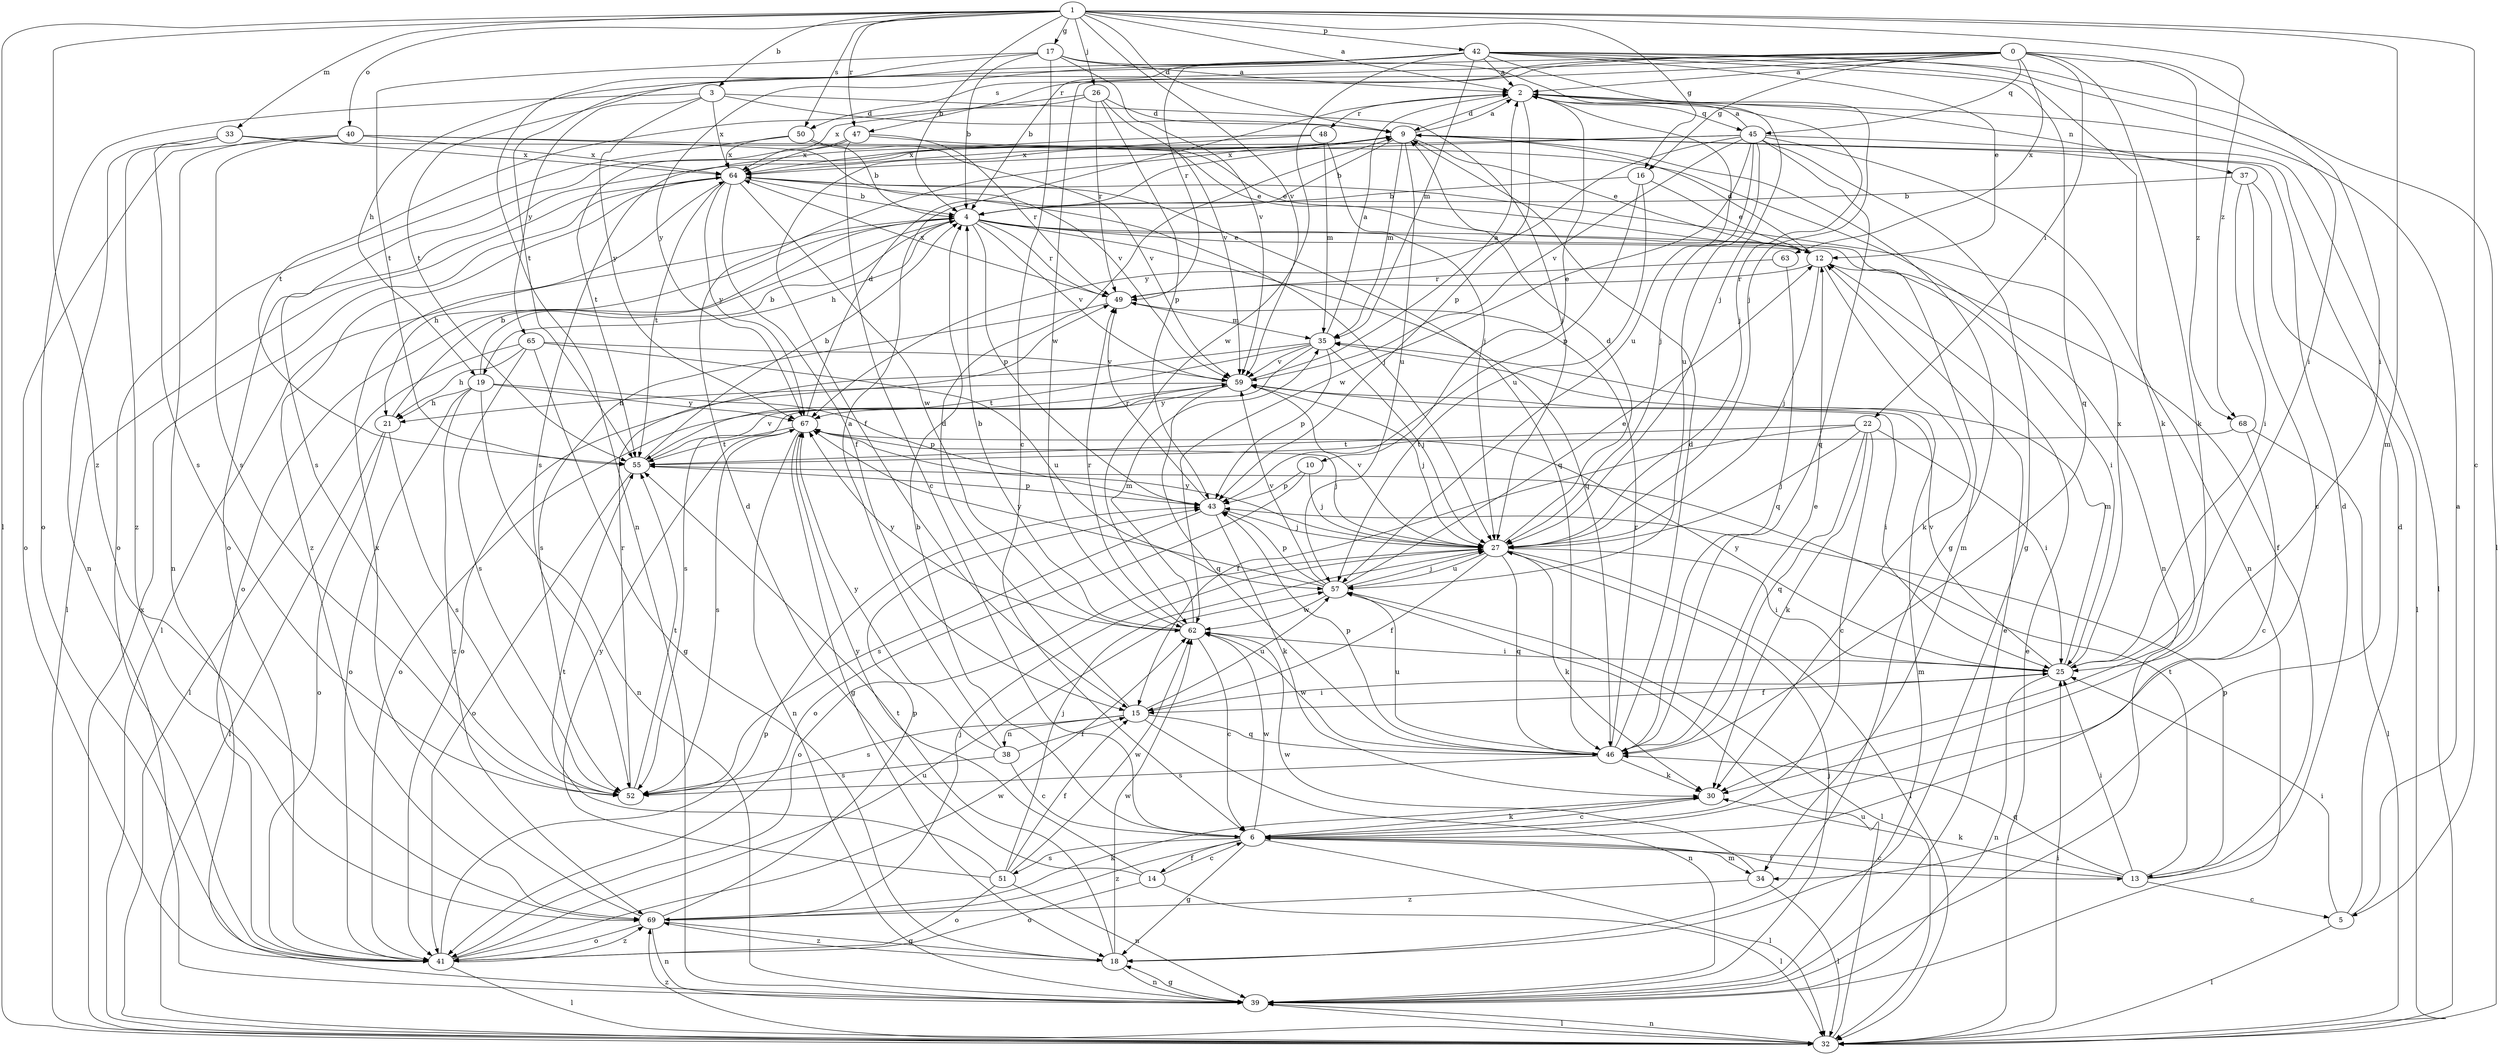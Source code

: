strict digraph  {
0;
1;
2;
3;
4;
5;
6;
9;
10;
12;
13;
14;
15;
16;
17;
18;
19;
21;
22;
25;
26;
27;
30;
32;
33;
34;
35;
37;
38;
39;
40;
41;
42;
43;
45;
46;
47;
48;
49;
50;
51;
52;
55;
57;
59;
62;
63;
64;
65;
67;
68;
69;
0 -> 2  [label=a];
0 -> 16  [label=g];
0 -> 19  [label=h];
0 -> 22  [label=i];
0 -> 25  [label=i];
0 -> 30  [label=k];
0 -> 45  [label=q];
0 -> 47  [label=r];
0 -> 50  [label=s];
0 -> 55  [label=t];
0 -> 62  [label=w];
0 -> 63  [label=x];
0 -> 68  [label=z];
1 -> 2  [label=a];
1 -> 3  [label=b];
1 -> 4  [label=b];
1 -> 5  [label=c];
1 -> 9  [label=d];
1 -> 16  [label=g];
1 -> 17  [label=g];
1 -> 26  [label=j];
1 -> 32  [label=l];
1 -> 33  [label=m];
1 -> 34  [label=m];
1 -> 40  [label=o];
1 -> 42  [label=p];
1 -> 47  [label=r];
1 -> 50  [label=s];
1 -> 59  [label=v];
1 -> 68  [label=z];
1 -> 69  [label=z];
2 -> 9  [label=d];
2 -> 10  [label=e];
2 -> 27  [label=j];
2 -> 37  [label=n];
2 -> 43  [label=p];
2 -> 45  [label=q];
2 -> 48  [label=r];
2 -> 57  [label=u];
3 -> 9  [label=d];
3 -> 27  [label=j];
3 -> 41  [label=o];
3 -> 64  [label=x];
3 -> 65  [label=y];
3 -> 67  [label=y];
4 -> 12  [label=e];
4 -> 13  [label=f];
4 -> 19  [label=h];
4 -> 21  [label=h];
4 -> 32  [label=l];
4 -> 34  [label=m];
4 -> 41  [label=o];
4 -> 43  [label=p];
4 -> 46  [label=q];
4 -> 49  [label=r];
4 -> 59  [label=v];
5 -> 2  [label=a];
5 -> 9  [label=d];
5 -> 25  [label=i];
5 -> 32  [label=l];
6 -> 4  [label=b];
6 -> 13  [label=f];
6 -> 14  [label=f];
6 -> 18  [label=g];
6 -> 30  [label=k];
6 -> 32  [label=l];
6 -> 34  [label=m];
6 -> 51  [label=s];
6 -> 62  [label=w];
6 -> 69  [label=z];
9 -> 2  [label=a];
9 -> 4  [label=b];
9 -> 12  [label=e];
9 -> 18  [label=g];
9 -> 35  [label=m];
9 -> 52  [label=s];
9 -> 55  [label=t];
9 -> 57  [label=u];
9 -> 64  [label=x];
10 -> 27  [label=j];
10 -> 41  [label=o];
10 -> 43  [label=p];
12 -> 9  [label=d];
12 -> 25  [label=i];
12 -> 27  [label=j];
12 -> 30  [label=k];
12 -> 49  [label=r];
13 -> 5  [label=c];
13 -> 6  [label=c];
13 -> 9  [label=d];
13 -> 25  [label=i];
13 -> 30  [label=k];
13 -> 43  [label=p];
13 -> 46  [label=q];
13 -> 55  [label=t];
14 -> 6  [label=c];
14 -> 9  [label=d];
14 -> 32  [label=l];
14 -> 41  [label=o];
14 -> 67  [label=y];
15 -> 9  [label=d];
15 -> 25  [label=i];
15 -> 38  [label=n];
15 -> 39  [label=n];
15 -> 46  [label=q];
15 -> 52  [label=s];
15 -> 57  [label=u];
16 -> 4  [label=b];
16 -> 12  [label=e];
16 -> 43  [label=p];
16 -> 57  [label=u];
17 -> 2  [label=a];
17 -> 4  [label=b];
17 -> 6  [label=c];
17 -> 27  [label=j];
17 -> 39  [label=n];
17 -> 55  [label=t];
17 -> 59  [label=v];
18 -> 39  [label=n];
18 -> 55  [label=t];
18 -> 62  [label=w];
18 -> 69  [label=z];
19 -> 4  [label=b];
19 -> 21  [label=h];
19 -> 39  [label=n];
19 -> 41  [label=o];
19 -> 43  [label=p];
19 -> 67  [label=y];
19 -> 69  [label=z];
21 -> 4  [label=b];
21 -> 32  [label=l];
21 -> 41  [label=o];
21 -> 52  [label=s];
22 -> 6  [label=c];
22 -> 15  [label=f];
22 -> 25  [label=i];
22 -> 27  [label=j];
22 -> 30  [label=k];
22 -> 46  [label=q];
22 -> 55  [label=t];
25 -> 15  [label=f];
25 -> 35  [label=m];
25 -> 39  [label=n];
25 -> 59  [label=v];
25 -> 64  [label=x];
25 -> 67  [label=y];
26 -> 9  [label=d];
26 -> 43  [label=p];
26 -> 49  [label=r];
26 -> 55  [label=t];
26 -> 59  [label=v];
26 -> 64  [label=x];
27 -> 9  [label=d];
27 -> 15  [label=f];
27 -> 25  [label=i];
27 -> 30  [label=k];
27 -> 32  [label=l];
27 -> 41  [label=o];
27 -> 46  [label=q];
27 -> 57  [label=u];
27 -> 59  [label=v];
27 -> 67  [label=y];
30 -> 6  [label=c];
32 -> 12  [label=e];
32 -> 25  [label=i];
32 -> 39  [label=n];
32 -> 57  [label=u];
32 -> 64  [label=x];
32 -> 69  [label=z];
33 -> 12  [label=e];
33 -> 39  [label=n];
33 -> 52  [label=s];
33 -> 64  [label=x];
33 -> 69  [label=z];
34 -> 32  [label=l];
34 -> 62  [label=w];
34 -> 69  [label=z];
35 -> 2  [label=a];
35 -> 27  [label=j];
35 -> 41  [label=o];
35 -> 43  [label=p];
35 -> 52  [label=s];
35 -> 55  [label=t];
35 -> 59  [label=v];
37 -> 4  [label=b];
37 -> 6  [label=c];
37 -> 25  [label=i];
37 -> 32  [label=l];
38 -> 2  [label=a];
38 -> 6  [label=c];
38 -> 15  [label=f];
38 -> 52  [label=s];
38 -> 67  [label=y];
39 -> 12  [label=e];
39 -> 18  [label=g];
39 -> 27  [label=j];
39 -> 32  [label=l];
39 -> 35  [label=m];
40 -> 12  [label=e];
40 -> 39  [label=n];
40 -> 41  [label=o];
40 -> 52  [label=s];
40 -> 59  [label=v];
40 -> 64  [label=x];
41 -> 32  [label=l];
41 -> 43  [label=p];
41 -> 57  [label=u];
41 -> 62  [label=w];
41 -> 69  [label=z];
42 -> 2  [label=a];
42 -> 4  [label=b];
42 -> 12  [label=e];
42 -> 25  [label=i];
42 -> 27  [label=j];
42 -> 30  [label=k];
42 -> 32  [label=l];
42 -> 35  [label=m];
42 -> 46  [label=q];
42 -> 49  [label=r];
42 -> 55  [label=t];
42 -> 62  [label=w];
42 -> 67  [label=y];
43 -> 27  [label=j];
43 -> 30  [label=k];
43 -> 49  [label=r];
43 -> 52  [label=s];
45 -> 2  [label=a];
45 -> 18  [label=g];
45 -> 27  [label=j];
45 -> 32  [label=l];
45 -> 39  [label=n];
45 -> 41  [label=o];
45 -> 46  [label=q];
45 -> 57  [label=u];
45 -> 59  [label=v];
45 -> 62  [label=w];
45 -> 64  [label=x];
45 -> 67  [label=y];
46 -> 9  [label=d];
46 -> 12  [label=e];
46 -> 30  [label=k];
46 -> 43  [label=p];
46 -> 49  [label=r];
46 -> 52  [label=s];
46 -> 57  [label=u];
46 -> 62  [label=w];
47 -> 6  [label=c];
47 -> 39  [label=n];
47 -> 49  [label=r];
47 -> 52  [label=s];
47 -> 64  [label=x];
48 -> 15  [label=f];
48 -> 27  [label=j];
48 -> 35  [label=m];
48 -> 64  [label=x];
49 -> 35  [label=m];
49 -> 52  [label=s];
49 -> 64  [label=x];
50 -> 4  [label=b];
50 -> 41  [label=o];
50 -> 59  [label=v];
50 -> 64  [label=x];
51 -> 15  [label=f];
51 -> 27  [label=j];
51 -> 39  [label=n];
51 -> 41  [label=o];
51 -> 55  [label=t];
51 -> 62  [label=w];
51 -> 67  [label=y];
52 -> 49  [label=r];
52 -> 55  [label=t];
55 -> 4  [label=b];
55 -> 41  [label=o];
55 -> 43  [label=p];
55 -> 59  [label=v];
57 -> 12  [label=e];
57 -> 27  [label=j];
57 -> 32  [label=l];
57 -> 43  [label=p];
57 -> 59  [label=v];
57 -> 62  [label=w];
57 -> 67  [label=y];
59 -> 2  [label=a];
59 -> 21  [label=h];
59 -> 25  [label=i];
59 -> 27  [label=j];
59 -> 41  [label=o];
59 -> 46  [label=q];
59 -> 67  [label=y];
62 -> 4  [label=b];
62 -> 6  [label=c];
62 -> 25  [label=i];
62 -> 35  [label=m];
62 -> 49  [label=r];
62 -> 67  [label=y];
63 -> 46  [label=q];
63 -> 49  [label=r];
64 -> 4  [label=b];
64 -> 15  [label=f];
64 -> 27  [label=j];
64 -> 32  [label=l];
64 -> 46  [label=q];
64 -> 55  [label=t];
64 -> 62  [label=w];
64 -> 67  [label=y];
64 -> 69  [label=z];
65 -> 18  [label=g];
65 -> 21  [label=h];
65 -> 32  [label=l];
65 -> 52  [label=s];
65 -> 57  [label=u];
65 -> 59  [label=v];
67 -> 9  [label=d];
67 -> 18  [label=g];
67 -> 27  [label=j];
67 -> 39  [label=n];
67 -> 52  [label=s];
67 -> 55  [label=t];
68 -> 6  [label=c];
68 -> 32  [label=l];
68 -> 55  [label=t];
69 -> 18  [label=g];
69 -> 27  [label=j];
69 -> 30  [label=k];
69 -> 39  [label=n];
69 -> 41  [label=o];
69 -> 43  [label=p];
69 -> 64  [label=x];
}
